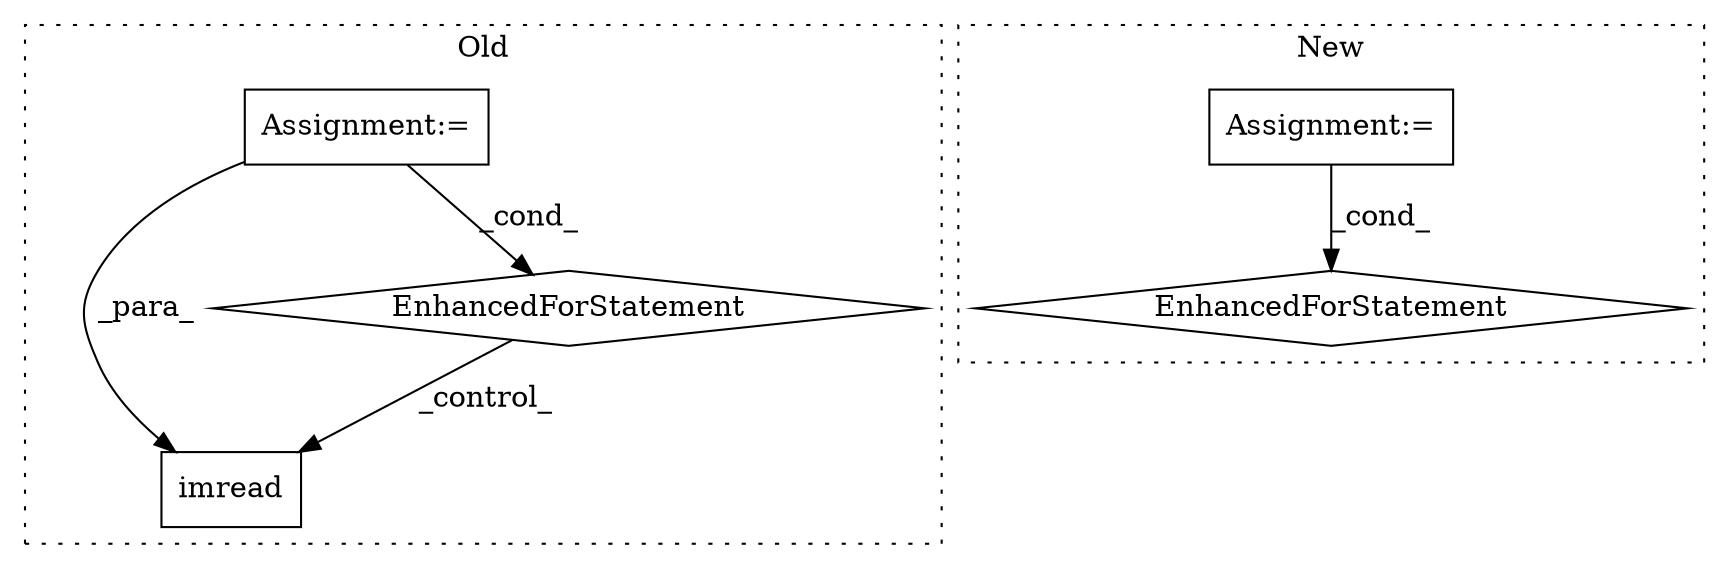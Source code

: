 digraph G {
subgraph cluster0 {
1 [label="imread" a="32" s="802,822" l="7,1" shape="box"];
4 [label="EnhancedForStatement" a="70" s="611,685" l="57,2" shape="diamond"];
5 [label="Assignment:=" a="7" s="611,685" l="57,2" shape="box"];
label = "Old";
style="dotted";
}
subgraph cluster1 {
2 [label="EnhancedForStatement" a="70" s="673,792" l="82,2" shape="diamond"];
3 [label="Assignment:=" a="7" s="673,792" l="82,2" shape="box"];
label = "New";
style="dotted";
}
3 -> 2 [label="_cond_"];
4 -> 1 [label="_control_"];
5 -> 1 [label="_para_"];
5 -> 4 [label="_cond_"];
}